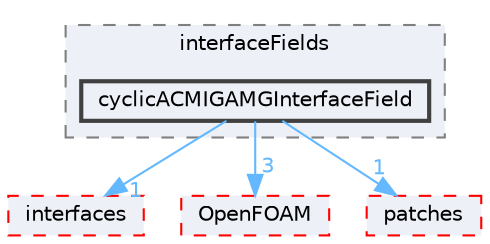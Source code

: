digraph "src/meshTools/AMIInterpolation/GAMG/interfaceFields/cyclicACMIGAMGInterfaceField"
{
 // LATEX_PDF_SIZE
  bgcolor="transparent";
  edge [fontname=Helvetica,fontsize=10,labelfontname=Helvetica,labelfontsize=10];
  node [fontname=Helvetica,fontsize=10,shape=box,height=0.2,width=0.4];
  compound=true
  subgraph clusterdir_ba37732824743746d5dc478f4a86e8b1 {
    graph [ bgcolor="#edf0f7", pencolor="grey50", label="interfaceFields", fontname=Helvetica,fontsize=10 style="filled,dashed", URL="dir_ba37732824743746d5dc478f4a86e8b1.html",tooltip=""]
  dir_e13af024f7425572c5a17c15c10e4e07 [label="cyclicACMIGAMGInterfaceField", fillcolor="#edf0f7", color="grey25", style="filled,bold", URL="dir_e13af024f7425572c5a17c15c10e4e07.html",tooltip=""];
  }
  dir_a6141d48dba2d87e5f30618f4717b8ec [label="interfaces", fillcolor="#edf0f7", color="red", style="filled,dashed", URL="dir_a6141d48dba2d87e5f30618f4717b8ec.html",tooltip=""];
  dir_c5473ff19b20e6ec4dfe5c310b3778a8 [label="OpenFOAM", fillcolor="#edf0f7", color="red", style="filled,dashed", URL="dir_c5473ff19b20e6ec4dfe5c310b3778a8.html",tooltip=""];
  dir_e48036504f77ea988a54ffba425a88d8 [label="patches", fillcolor="#edf0f7", color="red", style="filled,dashed", URL="dir_e48036504f77ea988a54ffba425a88d8.html",tooltip=""];
  dir_e13af024f7425572c5a17c15c10e4e07->dir_a6141d48dba2d87e5f30618f4717b8ec [headlabel="1", labeldistance=1.5 headhref="dir_000768_001904.html" href="dir_000768_001904.html" color="steelblue1" fontcolor="steelblue1"];
  dir_e13af024f7425572c5a17c15c10e4e07->dir_c5473ff19b20e6ec4dfe5c310b3778a8 [headlabel="3", labeldistance=1.5 headhref="dir_000768_002695.html" href="dir_000768_002695.html" color="steelblue1" fontcolor="steelblue1"];
  dir_e13af024f7425572c5a17c15c10e4e07->dir_e48036504f77ea988a54ffba425a88d8 [headlabel="1", labeldistance=1.5 headhref="dir_000768_002827.html" href="dir_000768_002827.html" color="steelblue1" fontcolor="steelblue1"];
}
